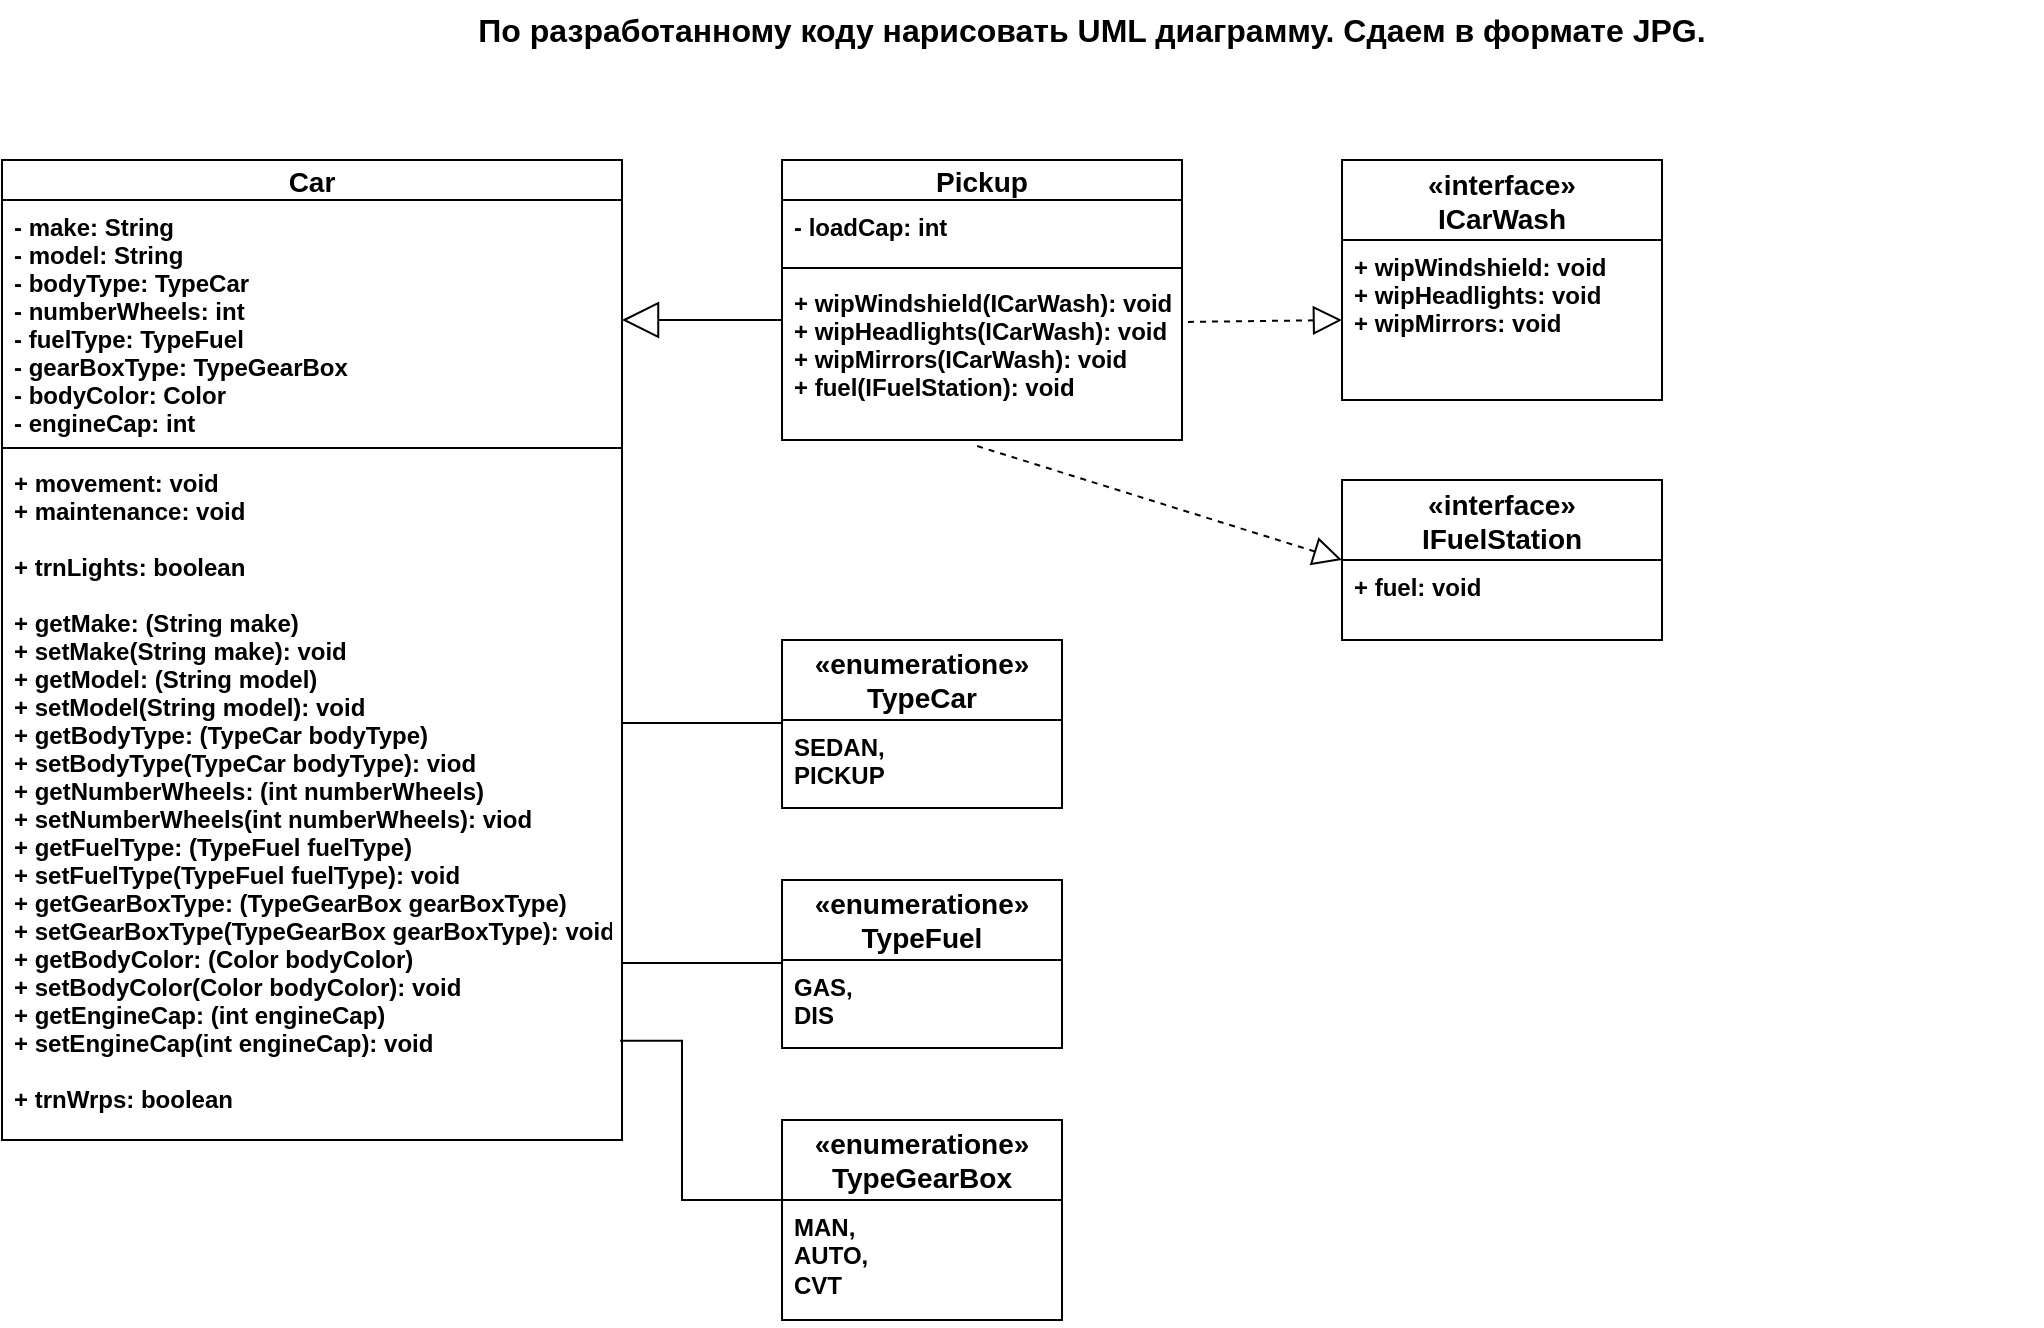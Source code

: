 <mxfile version="22.1.0" type="device">
  <diagram id="C5RBs43oDa-KdzZeNtuy" name="Page-1">
    <mxGraphModel dx="1434" dy="754" grid="1" gridSize="10" guides="1" tooltips="1" connect="1" arrows="1" fold="1" page="1" pageScale="1" pageWidth="1169" pageHeight="827" math="0" shadow="0">
      <root>
        <mxCell id="WIyWlLk6GJQsqaUBKTNV-0" />
        <mxCell id="WIyWlLk6GJQsqaUBKTNV-1" parent="WIyWlLk6GJQsqaUBKTNV-0" />
        <mxCell id="zkfFHV4jXpPFQw0GAbJ--0" value="Car" style="swimlane;fontStyle=1;align=center;verticalAlign=middle;childLayout=stackLayout;horizontal=1;startSize=20;horizontalStack=0;resizeParent=1;resizeLast=0;collapsible=1;marginBottom=0;rounded=0;shadow=0;strokeWidth=1;fontSize=14;" parent="WIyWlLk6GJQsqaUBKTNV-1" vertex="1">
          <mxGeometry x="10" y="160" width="310" height="490" as="geometry">
            <mxRectangle x="230" y="140" width="160" height="26" as="alternateBounds" />
          </mxGeometry>
        </mxCell>
        <mxCell id="zkfFHV4jXpPFQw0GAbJ--1" value="- make: String&#xa;- model: String&#xa;- bodyType: TypeCar&#xa;- numberWheels: int&#xa;- fuelType: TypeFuel&#xa;- gearBoxType: TypeGearBox&#xa;- bodyColor: Color&#xa;- engineCap: int&#xa;" style="text;align=left;verticalAlign=top;spacingLeft=4;spacingRight=4;overflow=hidden;rotatable=0;points=[[0,0.5],[1,0.5]];portConstraint=eastwest;fontStyle=1" parent="zkfFHV4jXpPFQw0GAbJ--0" vertex="1">
          <mxGeometry y="20" width="310" height="120" as="geometry" />
        </mxCell>
        <mxCell id="zkfFHV4jXpPFQw0GAbJ--4" value="" style="line;html=1;strokeWidth=1;align=left;verticalAlign=middle;spacingTop=-1;spacingLeft=3;spacingRight=3;rotatable=0;labelPosition=right;points=[];portConstraint=eastwest;" parent="zkfFHV4jXpPFQw0GAbJ--0" vertex="1">
          <mxGeometry y="140" width="310" height="8" as="geometry" />
        </mxCell>
        <mxCell id="zkfFHV4jXpPFQw0GAbJ--5" value="+ movement: void&#xa;+ maintenance: void&#xa;&#xa;+ trnLights: boolean&#xa; &#xa;+ getMake: (String make)&#xa;+ setMake(String make): void&#xa;+ getModel: (String model)&#xa;+ setModel(String model): void&#xa;+ getBodyType: (TypeCar bodyType)&#xa;+ setBodyType(TypeCar bodyType): viod&#xa;+ getNumberWheels: (int numberWheels)&#xa;+ setNumberWheels(int numberWheels): viod&#xa;+ getFuelType: (TypeFuel fuelType)&#xa;+ setFuelType(TypeFuel fuelType): void&#xa;+ getGearBoxType: (TypeGearBox gearBoxType)&#xa;+ setGearBoxType(TypeGearBox gearBoxType): void&#xa;+ getBodyColor: (Color bodyColor)&#xa;+ setBodyColor(Color bodyColor): void&#xa;+ getEngineCap: (int engineCap)&#xa;+ setEngineCap(int engineCap): void&#xa; &#xa;+ trnWrps: boolean&#xa;" style="text;align=left;verticalAlign=top;spacingLeft=4;spacingRight=4;overflow=hidden;rotatable=0;points=[[0,0.5],[1,0.5]];portConstraint=eastwest;fontStyle=1" parent="zkfFHV4jXpPFQw0GAbJ--0" vertex="1">
          <mxGeometry y="148" width="310" height="342" as="geometry" />
        </mxCell>
        <mxCell id="zkfFHV4jXpPFQw0GAbJ--13" value="«interface»&#xa;ICarWash" style="swimlane;fontStyle=1;align=center;verticalAlign=middle;childLayout=stackLayout;horizontal=1;startSize=40;horizontalStack=0;resizeParent=1;resizeLast=0;collapsible=1;marginBottom=0;rounded=0;shadow=0;strokeWidth=1;fontSize=14;" parent="WIyWlLk6GJQsqaUBKTNV-1" vertex="1">
          <mxGeometry x="680" y="160" width="160" height="120" as="geometry">
            <mxRectangle x="340" y="380" width="170" height="26" as="alternateBounds" />
          </mxGeometry>
        </mxCell>
        <mxCell id="zkfFHV4jXpPFQw0GAbJ--14" value="+ wipWindshield: void&#xa;+ wipHeadlights: void&#xa;+ wipMirrors: void&#xa;" style="text;align=left;verticalAlign=top;spacingLeft=4;spacingRight=4;overflow=hidden;rotatable=0;points=[[0,0.5],[1,0.5]];portConstraint=eastwest;fontStyle=1" parent="zkfFHV4jXpPFQw0GAbJ--13" vertex="1">
          <mxGeometry y="40" width="160" height="80" as="geometry" />
        </mxCell>
        <mxCell id="zkfFHV4jXpPFQw0GAbJ--17" value="Pickup" style="swimlane;fontStyle=1;align=center;verticalAlign=middle;childLayout=stackLayout;horizontal=1;startSize=20;horizontalStack=0;resizeParent=1;resizeLast=0;collapsible=1;marginBottom=0;rounded=0;shadow=0;strokeWidth=1;fontSize=14;" parent="WIyWlLk6GJQsqaUBKTNV-1" vertex="1">
          <mxGeometry x="400" y="160" width="200" height="140" as="geometry">
            <mxRectangle x="550" y="140" width="160" height="26" as="alternateBounds" />
          </mxGeometry>
        </mxCell>
        <mxCell id="zkfFHV4jXpPFQw0GAbJ--18" value="- loadCap: int&#xa;" style="text;align=left;verticalAlign=top;spacingLeft=4;spacingRight=4;overflow=hidden;rotatable=0;points=[[0,0.5],[1,0.5]];portConstraint=eastwest;fontStyle=1" parent="zkfFHV4jXpPFQw0GAbJ--17" vertex="1">
          <mxGeometry y="20" width="200" height="30" as="geometry" />
        </mxCell>
        <mxCell id="zkfFHV4jXpPFQw0GAbJ--23" value="" style="line;html=1;strokeWidth=1;align=left;verticalAlign=middle;spacingTop=-1;spacingLeft=3;spacingRight=3;rotatable=0;labelPosition=right;points=[];portConstraint=eastwest;" parent="zkfFHV4jXpPFQw0GAbJ--17" vertex="1">
          <mxGeometry y="50" width="200" height="8" as="geometry" />
        </mxCell>
        <mxCell id="zkfFHV4jXpPFQw0GAbJ--25" value="+ wipWindshield(ICarWash): void&#xa;+ wipHeadlights(ICarWash): void&#xa;+ wipMirrors(ICarWash): void&#xa;+ fuel(IFuelStation): void&#xa;&#xa;&#xa;&#xa;&#xa;" style="text;align=left;verticalAlign=top;spacingLeft=4;spacingRight=4;overflow=hidden;rotatable=0;points=[[0,0.5],[1,0.5]];portConstraint=eastwest;fontStyle=1" parent="zkfFHV4jXpPFQw0GAbJ--17" vertex="1">
          <mxGeometry y="58" width="200" height="82" as="geometry" />
        </mxCell>
        <mxCell id="Wawoy-cQcfaWRQ1uand8-2" value="«interface»&#xa;IFuelStation" style="swimlane;fontStyle=1;align=center;verticalAlign=middle;childLayout=stackLayout;horizontal=1;startSize=40;horizontalStack=0;resizeParent=1;resizeLast=0;collapsible=1;marginBottom=0;rounded=0;shadow=0;strokeWidth=1;fontSize=14;" vertex="1" parent="WIyWlLk6GJQsqaUBKTNV-1">
          <mxGeometry x="680" y="320" width="160" height="80" as="geometry">
            <mxRectangle x="340" y="380" width="170" height="26" as="alternateBounds" />
          </mxGeometry>
        </mxCell>
        <mxCell id="Wawoy-cQcfaWRQ1uand8-3" value="+ fuel: void&#xa;" style="text;align=left;verticalAlign=top;spacingLeft=4;spacingRight=4;overflow=hidden;rotatable=0;points=[[0,0.5],[1,0.5]];portConstraint=eastwest;fontStyle=1" vertex="1" parent="Wawoy-cQcfaWRQ1uand8-2">
          <mxGeometry y="40" width="160" height="30" as="geometry" />
        </mxCell>
        <mxCell id="Wawoy-cQcfaWRQ1uand8-6" value="" style="endArrow=block;endSize=16;endFill=0;html=1;rounded=0;" edge="1" parent="WIyWlLk6GJQsqaUBKTNV-1">
          <mxGeometry x="1" y="61" width="160" relative="1" as="geometry">
            <mxPoint x="400" y="240" as="sourcePoint" />
            <mxPoint x="320" y="240" as="targetPoint" />
            <mxPoint x="60" y="51" as="offset" />
          </mxGeometry>
        </mxCell>
        <mxCell id="Wawoy-cQcfaWRQ1uand8-7" value="" style="endArrow=block;dashed=1;endFill=0;endSize=12;html=1;rounded=0;exitX=1.015;exitY=0.28;exitDx=0;exitDy=0;exitPerimeter=0;" edge="1" parent="WIyWlLk6GJQsqaUBKTNV-1" source="zkfFHV4jXpPFQw0GAbJ--25">
          <mxGeometry width="160" relative="1" as="geometry">
            <mxPoint x="760" y="240" as="sourcePoint" />
            <mxPoint x="680" y="240" as="targetPoint" />
          </mxGeometry>
        </mxCell>
        <mxCell id="Wawoy-cQcfaWRQ1uand8-8" value="" style="endArrow=block;dashed=1;endFill=0;endSize=12;html=1;rounded=0;exitX=0.488;exitY=1.037;exitDx=0;exitDy=0;exitPerimeter=0;entryX=0;entryY=0.5;entryDx=0;entryDy=0;" edge="1" parent="WIyWlLk6GJQsqaUBKTNV-1" source="zkfFHV4jXpPFQw0GAbJ--25" target="Wawoy-cQcfaWRQ1uand8-2">
          <mxGeometry width="160" relative="1" as="geometry">
            <mxPoint x="560" y="359.67" as="sourcePoint" />
            <mxPoint x="640" y="359.67" as="targetPoint" />
          </mxGeometry>
        </mxCell>
        <mxCell id="Wawoy-cQcfaWRQ1uand8-12" value="&lt;font style=&quot;font-size: 14px;&quot;&gt;&lt;b&gt;«enumeratione»&lt;br&gt;TypeCar&lt;br&gt;&lt;/b&gt;&lt;/font&gt;" style="swimlane;fontStyle=0;childLayout=stackLayout;horizontal=1;startSize=40;fillColor=none;horizontalStack=0;resizeParent=1;resizeParentMax=0;resizeLast=0;collapsible=1;marginBottom=0;whiteSpace=wrap;html=1;" vertex="1" parent="WIyWlLk6GJQsqaUBKTNV-1">
          <mxGeometry x="400" y="400" width="140" height="84" as="geometry" />
        </mxCell>
        <mxCell id="Wawoy-cQcfaWRQ1uand8-13" value="&lt;b&gt;SEDAN,&lt;br&gt;PICKUP&lt;/b&gt;" style="text;strokeColor=none;fillColor=none;align=left;verticalAlign=top;spacingLeft=4;spacingRight=4;overflow=hidden;rotatable=0;points=[[0,0.5],[1,0.5]];portConstraint=eastwest;whiteSpace=wrap;html=1;" vertex="1" parent="Wawoy-cQcfaWRQ1uand8-12">
          <mxGeometry y="40" width="140" height="44" as="geometry" />
        </mxCell>
        <mxCell id="Wawoy-cQcfaWRQ1uand8-16" value="" style="endArrow=none;html=1;edgeStyle=orthogonalEdgeStyle;rounded=0;" edge="1" parent="WIyWlLk6GJQsqaUBKTNV-1">
          <mxGeometry relative="1" as="geometry">
            <mxPoint x="320" y="441.5" as="sourcePoint" />
            <mxPoint x="400" y="441.5" as="targetPoint" />
            <Array as="points">
              <mxPoint x="350" y="441.5" />
              <mxPoint x="350" y="441.5" />
            </Array>
          </mxGeometry>
        </mxCell>
        <mxCell id="Wawoy-cQcfaWRQ1uand8-20" value="&lt;font style=&quot;font-size: 14px;&quot;&gt;&lt;b&gt;«enumeratione»&lt;br&gt;TypeFuel&lt;br&gt;&lt;/b&gt;&lt;/font&gt;" style="swimlane;fontStyle=0;childLayout=stackLayout;horizontal=1;startSize=40;fillColor=none;horizontalStack=0;resizeParent=1;resizeParentMax=0;resizeLast=0;collapsible=1;marginBottom=0;whiteSpace=wrap;html=1;" vertex="1" parent="WIyWlLk6GJQsqaUBKTNV-1">
          <mxGeometry x="400" y="520" width="140" height="84" as="geometry" />
        </mxCell>
        <mxCell id="Wawoy-cQcfaWRQ1uand8-21" value="&lt;b&gt;GAS,&lt;br&gt;DIS&lt;/b&gt;" style="text;strokeColor=none;fillColor=none;align=left;verticalAlign=top;spacingLeft=4;spacingRight=4;overflow=hidden;rotatable=0;points=[[0,0.5],[1,0.5]];portConstraint=eastwest;whiteSpace=wrap;html=1;" vertex="1" parent="Wawoy-cQcfaWRQ1uand8-20">
          <mxGeometry y="40" width="140" height="44" as="geometry" />
        </mxCell>
        <mxCell id="Wawoy-cQcfaWRQ1uand8-22" value="" style="endArrow=none;html=1;edgeStyle=orthogonalEdgeStyle;rounded=0;" edge="1" parent="WIyWlLk6GJQsqaUBKTNV-1">
          <mxGeometry relative="1" as="geometry">
            <mxPoint x="320" y="561.5" as="sourcePoint" />
            <mxPoint x="400" y="561.5" as="targetPoint" />
            <Array as="points">
              <mxPoint x="350" y="561.5" />
              <mxPoint x="350" y="561.5" />
            </Array>
          </mxGeometry>
        </mxCell>
        <mxCell id="Wawoy-cQcfaWRQ1uand8-23" value="&lt;font style=&quot;font-size: 14px;&quot;&gt;&lt;b&gt;«enumeratione»&lt;br&gt;TypeGearBox&lt;br&gt;&lt;/b&gt;&lt;/font&gt;" style="swimlane;fontStyle=0;childLayout=stackLayout;horizontal=1;startSize=40;fillColor=none;horizontalStack=0;resizeParent=1;resizeParentMax=0;resizeLast=0;collapsible=1;marginBottom=0;whiteSpace=wrap;html=1;" vertex="1" parent="WIyWlLk6GJQsqaUBKTNV-1">
          <mxGeometry x="400" y="640" width="140" height="100" as="geometry" />
        </mxCell>
        <mxCell id="Wawoy-cQcfaWRQ1uand8-24" value="&lt;b&gt;MAN,&lt;br&gt;AUTO,&lt;br&gt;CVT&lt;/b&gt;" style="text;strokeColor=none;fillColor=none;align=left;verticalAlign=top;spacingLeft=4;spacingRight=4;overflow=hidden;rotatable=0;points=[[0,0.5],[1,0.5]];portConstraint=eastwest;whiteSpace=wrap;html=1;" vertex="1" parent="Wawoy-cQcfaWRQ1uand8-23">
          <mxGeometry y="40" width="140" height="60" as="geometry" />
        </mxCell>
        <mxCell id="Wawoy-cQcfaWRQ1uand8-26" value="" style="endArrow=none;html=1;edgeStyle=orthogonalEdgeStyle;rounded=0;exitX=0.997;exitY=0.855;exitDx=0;exitDy=0;exitPerimeter=0;" edge="1" parent="WIyWlLk6GJQsqaUBKTNV-1" source="zkfFHV4jXpPFQw0GAbJ--5">
          <mxGeometry relative="1" as="geometry">
            <mxPoint x="340" y="600" as="sourcePoint" />
            <mxPoint x="400" y="680" as="targetPoint" />
            <Array as="points">
              <mxPoint x="350" y="600" />
              <mxPoint x="350" y="680" />
            </Array>
          </mxGeometry>
        </mxCell>
        <mxCell id="Wawoy-cQcfaWRQ1uand8-27" value="&lt;b&gt;&lt;font style=&quot;font-size: 16px;&quot;&gt;По разработанному коду нарисовать UML диаграмму. Сдаем в формате JPG.&lt;/font&gt;&lt;/b&gt;" style="text;html=1;strokeColor=none;fillColor=none;align=center;verticalAlign=middle;whiteSpace=wrap;rounded=0;" vertex="1" parent="WIyWlLk6GJQsqaUBKTNV-1">
          <mxGeometry x="80" y="80" width="950" height="30" as="geometry" />
        </mxCell>
      </root>
    </mxGraphModel>
  </diagram>
</mxfile>
